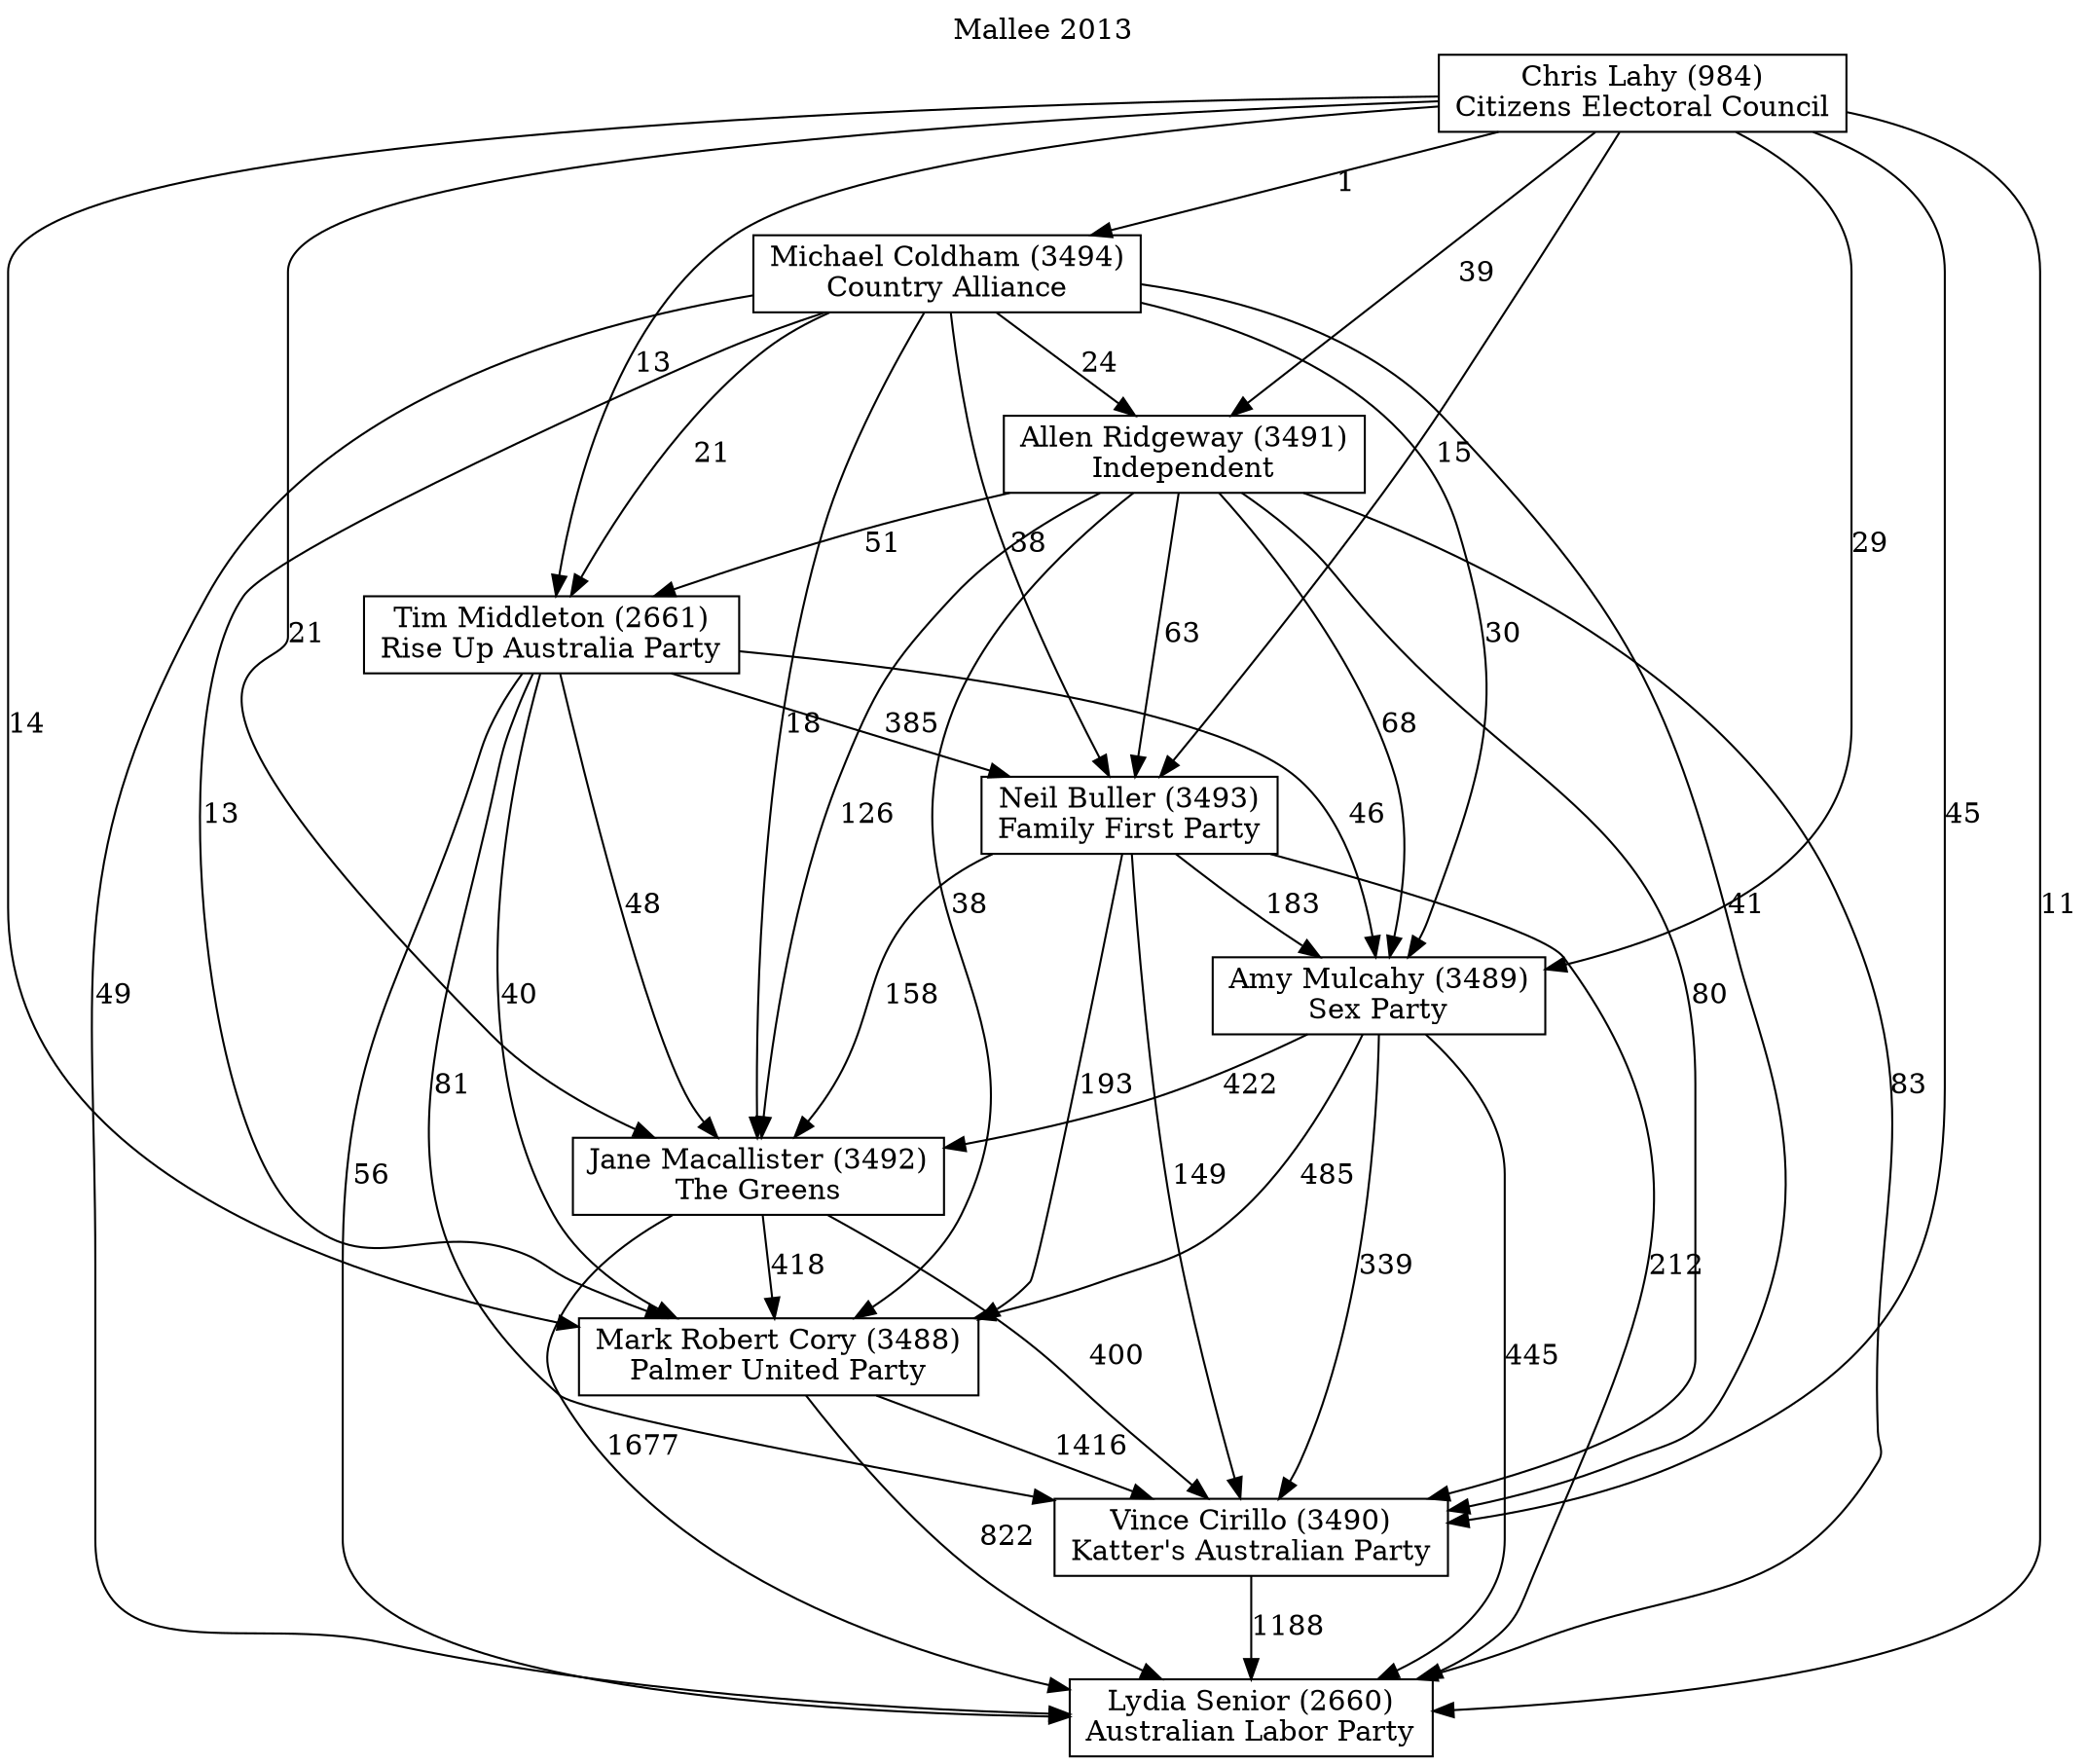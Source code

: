 // House preference flow
digraph "Lydia Senior (2660)_Mallee_2013" {
	graph [label="Mallee 2013" labelloc=t mclimit=10]
	node [shape=box]
	"Lydia Senior (2660)" [label="Lydia Senior (2660)
Australian Labor Party"]
	"Vince Cirillo (3490)" [label="Vince Cirillo (3490)
Katter's Australian Party"]
	"Mark Robert Cory (3488)" [label="Mark Robert Cory (3488)
Palmer United Party"]
	"Jane Macallister (3492)" [label="Jane Macallister (3492)
The Greens"]
	"Amy Mulcahy (3489)" [label="Amy Mulcahy (3489)
Sex Party"]
	"Neil Buller (3493)" [label="Neil Buller (3493)
Family First Party"]
	"Tim Middleton (2661)" [label="Tim Middleton (2661)
Rise Up Australia Party"]
	"Allen Ridgeway (3491)" [label="Allen Ridgeway (3491)
Independent"]
	"Michael Coldham (3494)" [label="Michael Coldham (3494)
Country Alliance"]
	"Chris Lahy (984)" [label="Chris Lahy (984)
Citizens Electoral Council"]
	"Vince Cirillo (3490)" -> "Lydia Senior (2660)" [label=1188]
	"Mark Robert Cory (3488)" -> "Vince Cirillo (3490)" [label=1416]
	"Jane Macallister (3492)" -> "Mark Robert Cory (3488)" [label=418]
	"Amy Mulcahy (3489)" -> "Jane Macallister (3492)" [label=422]
	"Neil Buller (3493)" -> "Amy Mulcahy (3489)" [label=183]
	"Tim Middleton (2661)" -> "Neil Buller (3493)" [label=385]
	"Allen Ridgeway (3491)" -> "Tim Middleton (2661)" [label=51]
	"Michael Coldham (3494)" -> "Allen Ridgeway (3491)" [label=24]
	"Chris Lahy (984)" -> "Michael Coldham (3494)" [label=1]
	"Mark Robert Cory (3488)" -> "Lydia Senior (2660)" [label=822]
	"Jane Macallister (3492)" -> "Lydia Senior (2660)" [label=1677]
	"Amy Mulcahy (3489)" -> "Lydia Senior (2660)" [label=445]
	"Neil Buller (3493)" -> "Lydia Senior (2660)" [label=212]
	"Tim Middleton (2661)" -> "Lydia Senior (2660)" [label=56]
	"Allen Ridgeway (3491)" -> "Lydia Senior (2660)" [label=83]
	"Michael Coldham (3494)" -> "Lydia Senior (2660)" [label=49]
	"Chris Lahy (984)" -> "Lydia Senior (2660)" [label=11]
	"Chris Lahy (984)" -> "Allen Ridgeway (3491)" [label=39]
	"Michael Coldham (3494)" -> "Tim Middleton (2661)" [label=21]
	"Chris Lahy (984)" -> "Tim Middleton (2661)" [label=13]
	"Allen Ridgeway (3491)" -> "Neil Buller (3493)" [label=63]
	"Michael Coldham (3494)" -> "Neil Buller (3493)" [label=38]
	"Chris Lahy (984)" -> "Neil Buller (3493)" [label=15]
	"Tim Middleton (2661)" -> "Amy Mulcahy (3489)" [label=46]
	"Allen Ridgeway (3491)" -> "Amy Mulcahy (3489)" [label=68]
	"Michael Coldham (3494)" -> "Amy Mulcahy (3489)" [label=30]
	"Chris Lahy (984)" -> "Amy Mulcahy (3489)" [label=29]
	"Neil Buller (3493)" -> "Jane Macallister (3492)" [label=158]
	"Tim Middleton (2661)" -> "Jane Macallister (3492)" [label=48]
	"Allen Ridgeway (3491)" -> "Jane Macallister (3492)" [label=126]
	"Michael Coldham (3494)" -> "Jane Macallister (3492)" [label=18]
	"Chris Lahy (984)" -> "Jane Macallister (3492)" [label=21]
	"Amy Mulcahy (3489)" -> "Mark Robert Cory (3488)" [label=485]
	"Neil Buller (3493)" -> "Mark Robert Cory (3488)" [label=193]
	"Tim Middleton (2661)" -> "Mark Robert Cory (3488)" [label=40]
	"Allen Ridgeway (3491)" -> "Mark Robert Cory (3488)" [label=38]
	"Michael Coldham (3494)" -> "Mark Robert Cory (3488)" [label=13]
	"Chris Lahy (984)" -> "Mark Robert Cory (3488)" [label=14]
	"Jane Macallister (3492)" -> "Vince Cirillo (3490)" [label=400]
	"Amy Mulcahy (3489)" -> "Vince Cirillo (3490)" [label=339]
	"Neil Buller (3493)" -> "Vince Cirillo (3490)" [label=149]
	"Tim Middleton (2661)" -> "Vince Cirillo (3490)" [label=81]
	"Allen Ridgeway (3491)" -> "Vince Cirillo (3490)" [label=80]
	"Michael Coldham (3494)" -> "Vince Cirillo (3490)" [label=41]
	"Chris Lahy (984)" -> "Vince Cirillo (3490)" [label=45]
}
